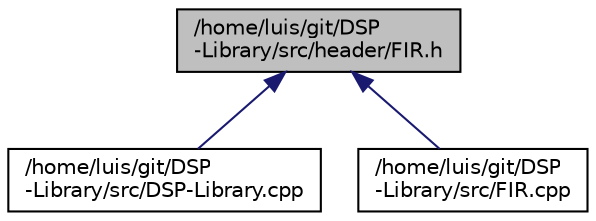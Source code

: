digraph "/home/luis/git/DSP-Library/src/header/FIR.h"
{
  edge [fontname="Helvetica",fontsize="10",labelfontname="Helvetica",labelfontsize="10"];
  node [fontname="Helvetica",fontsize="10",shape=record];
  Node1 [label="/home/luis/git/DSP\l-Library/src/header/FIR.h",height=0.2,width=0.4,color="black", fillcolor="grey75", style="filled", fontcolor="black"];
  Node1 -> Node2 [dir="back",color="midnightblue",fontsize="10",style="solid",fontname="Helvetica"];
  Node2 [label="/home/luis/git/DSP\l-Library/src/DSP-Library.cpp",height=0.2,width=0.4,color="black", fillcolor="white", style="filled",URL="$DSP-Library_8cpp.html"];
  Node1 -> Node3 [dir="back",color="midnightblue",fontsize="10",style="solid",fontname="Helvetica"];
  Node3 [label="/home/luis/git/DSP\l-Library/src/FIR.cpp",height=0.2,width=0.4,color="black", fillcolor="white", style="filled",URL="$FIR_8cpp.html"];
}
